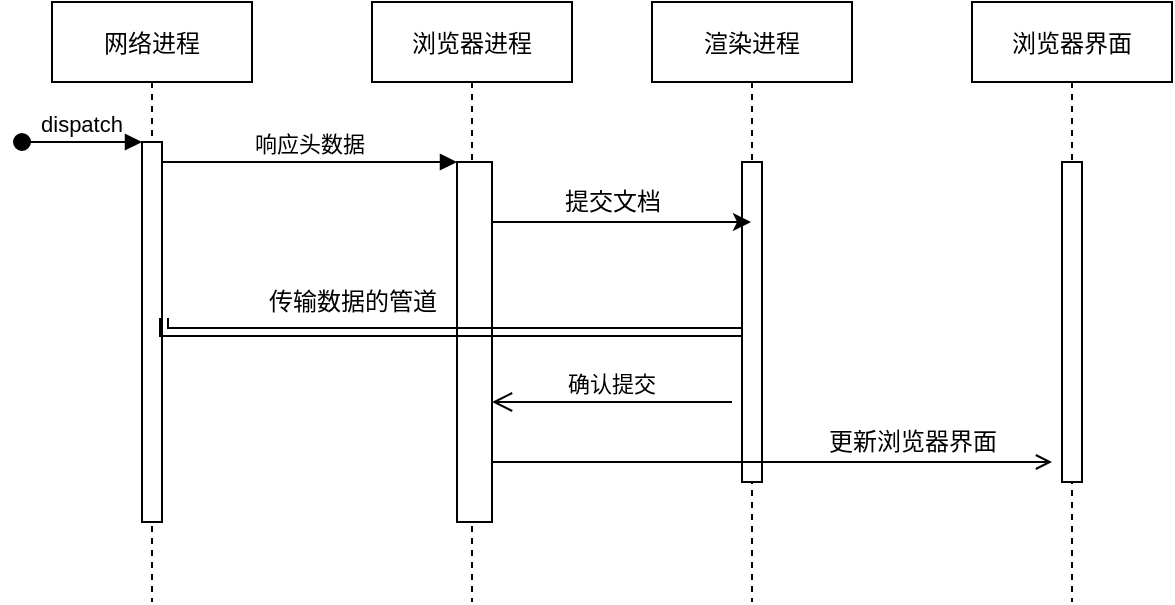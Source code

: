 <mxfile version="14.0.1" type="github">
  <diagram id="kgpKYQtTHZ0yAKxKKP6v" name="Page-1">
    <mxGraphModel dx="946" dy="614" grid="1" gridSize="10" guides="1" tooltips="1" connect="1" arrows="1" fold="1" page="1" pageScale="1" pageWidth="850" pageHeight="1100" math="0" shadow="0">
      <root>
        <mxCell id="0" />
        <mxCell id="1" parent="0" />
        <mxCell id="3nuBFxr9cyL0pnOWT2aG-1" value="网络进程" style="shape=umlLifeline;perimeter=lifelinePerimeter;container=1;collapsible=0;recursiveResize=0;rounded=0;shadow=0;strokeWidth=1;" parent="1" vertex="1">
          <mxGeometry x="140" y="80" width="100" height="300" as="geometry" />
        </mxCell>
        <mxCell id="3nuBFxr9cyL0pnOWT2aG-2" value="" style="points=[];perimeter=orthogonalPerimeter;rounded=0;shadow=0;strokeWidth=1;" parent="3nuBFxr9cyL0pnOWT2aG-1" vertex="1">
          <mxGeometry x="45" y="70" width="10" height="190" as="geometry" />
        </mxCell>
        <mxCell id="3nuBFxr9cyL0pnOWT2aG-3" value="dispatch" style="verticalAlign=bottom;startArrow=oval;endArrow=block;startSize=8;shadow=0;strokeWidth=1;" parent="3nuBFxr9cyL0pnOWT2aG-1" target="3nuBFxr9cyL0pnOWT2aG-2" edge="1">
          <mxGeometry relative="1" as="geometry">
            <mxPoint x="-15" y="70" as="sourcePoint" />
          </mxGeometry>
        </mxCell>
        <mxCell id="3nuBFxr9cyL0pnOWT2aG-5" value="浏览器进程" style="shape=umlLifeline;perimeter=lifelinePerimeter;container=1;collapsible=0;recursiveResize=0;rounded=0;shadow=0;strokeWidth=1;" parent="1" vertex="1">
          <mxGeometry x="300" y="80" width="100" height="300" as="geometry" />
        </mxCell>
        <mxCell id="3nuBFxr9cyL0pnOWT2aG-6" value="" style="points=[];perimeter=orthogonalPerimeter;rounded=0;shadow=0;strokeWidth=1;" parent="3nuBFxr9cyL0pnOWT2aG-5" vertex="1">
          <mxGeometry x="42.5" y="80" width="17.5" height="180" as="geometry" />
        </mxCell>
        <mxCell id="3nuBFxr9cyL0pnOWT2aG-8" value="响应头数据" style="verticalAlign=bottom;endArrow=block;entryX=0;entryY=0;shadow=0;strokeWidth=1;" parent="1" source="3nuBFxr9cyL0pnOWT2aG-2" target="3nuBFxr9cyL0pnOWT2aG-6" edge="1">
          <mxGeometry relative="1" as="geometry">
            <mxPoint x="275" y="160" as="sourcePoint" />
          </mxGeometry>
        </mxCell>
        <mxCell id="rySKL8Aukiu2ysyGYjmg-2" value="渲染进程" style="shape=umlLifeline;perimeter=lifelinePerimeter;container=1;collapsible=0;recursiveResize=0;rounded=0;shadow=0;strokeWidth=1;" vertex="1" parent="1">
          <mxGeometry x="440" y="80" width="100" height="300" as="geometry" />
        </mxCell>
        <mxCell id="rySKL8Aukiu2ysyGYjmg-3" value="" style="points=[];perimeter=orthogonalPerimeter;rounded=0;shadow=0;strokeWidth=1;" vertex="1" parent="rySKL8Aukiu2ysyGYjmg-2">
          <mxGeometry x="45" y="80" width="10" height="160" as="geometry" />
        </mxCell>
        <mxCell id="rySKL8Aukiu2ysyGYjmg-4" value="浏览器界面" style="shape=umlLifeline;perimeter=lifelinePerimeter;container=1;collapsible=0;recursiveResize=0;rounded=0;shadow=0;strokeWidth=1;" vertex="1" parent="1">
          <mxGeometry x="600" y="80" width="100" height="300" as="geometry" />
        </mxCell>
        <mxCell id="rySKL8Aukiu2ysyGYjmg-5" value="" style="points=[];perimeter=orthogonalPerimeter;rounded=0;shadow=0;strokeWidth=1;" vertex="1" parent="rySKL8Aukiu2ysyGYjmg-4">
          <mxGeometry x="45" y="80" width="10" height="160" as="geometry" />
        </mxCell>
        <mxCell id="rySKL8Aukiu2ysyGYjmg-7" value="" style="edgeStyle=orthogonalEdgeStyle;rounded=0;orthogonalLoop=1;jettySize=auto;html=1;" edge="1" parent="1" source="3nuBFxr9cyL0pnOWT2aG-6" target="rySKL8Aukiu2ysyGYjmg-2">
          <mxGeometry relative="1" as="geometry">
            <Array as="points">
              <mxPoint x="430" y="190" />
              <mxPoint x="430" y="190" />
            </Array>
          </mxGeometry>
        </mxCell>
        <mxCell id="rySKL8Aukiu2ysyGYjmg-8" value="提交文档" style="text;html=1;align=center;verticalAlign=middle;resizable=0;points=[];autosize=1;" vertex="1" parent="1">
          <mxGeometry x="390" y="170" width="60" height="20" as="geometry" />
        </mxCell>
        <mxCell id="rySKL8Aukiu2ysyGYjmg-11" style="edgeStyle=orthogonalEdgeStyle;rounded=0;orthogonalLoop=1;jettySize=auto;html=1;endArrow=open;endFill=0;shape=link;entryX=1.1;entryY=0.463;entryDx=0;entryDy=0;entryPerimeter=0;" edge="1" parent="1" source="rySKL8Aukiu2ysyGYjmg-3" target="3nuBFxr9cyL0pnOWT2aG-2">
          <mxGeometry relative="1" as="geometry">
            <mxPoint x="200" y="240" as="targetPoint" />
            <Array as="points">
              <mxPoint x="196" y="245" />
            </Array>
          </mxGeometry>
        </mxCell>
        <mxCell id="rySKL8Aukiu2ysyGYjmg-12" value="传输数据的管道" style="text;html=1;align=center;verticalAlign=middle;resizable=0;points=[];autosize=1;" vertex="1" parent="1">
          <mxGeometry x="240" y="220" width="100" height="20" as="geometry" />
        </mxCell>
        <mxCell id="rySKL8Aukiu2ysyGYjmg-14" value="确认提交" style="verticalAlign=bottom;endArrow=open;endSize=8;shadow=0;strokeWidth=1;" edge="1" parent="1">
          <mxGeometry relative="1" as="geometry">
            <mxPoint x="360" y="280" as="targetPoint" />
            <mxPoint x="480" y="280" as="sourcePoint" />
          </mxGeometry>
        </mxCell>
        <mxCell id="rySKL8Aukiu2ysyGYjmg-15" value="" style="edgeStyle=orthogonalEdgeStyle;rounded=0;orthogonalLoop=1;jettySize=auto;html=1;endArrow=open;endFill=0;" edge="1" parent="1" source="3nuBFxr9cyL0pnOWT2aG-6">
          <mxGeometry relative="1" as="geometry">
            <mxPoint x="640" y="310" as="targetPoint" />
            <Array as="points">
              <mxPoint x="510" y="310" />
              <mxPoint x="510" y="310" />
            </Array>
          </mxGeometry>
        </mxCell>
        <mxCell id="rySKL8Aukiu2ysyGYjmg-16" value="更新浏览器界面" style="text;html=1;align=center;verticalAlign=middle;resizable=0;points=[];autosize=1;" vertex="1" parent="1">
          <mxGeometry x="520" y="290" width="100" height="20" as="geometry" />
        </mxCell>
      </root>
    </mxGraphModel>
  </diagram>
</mxfile>

